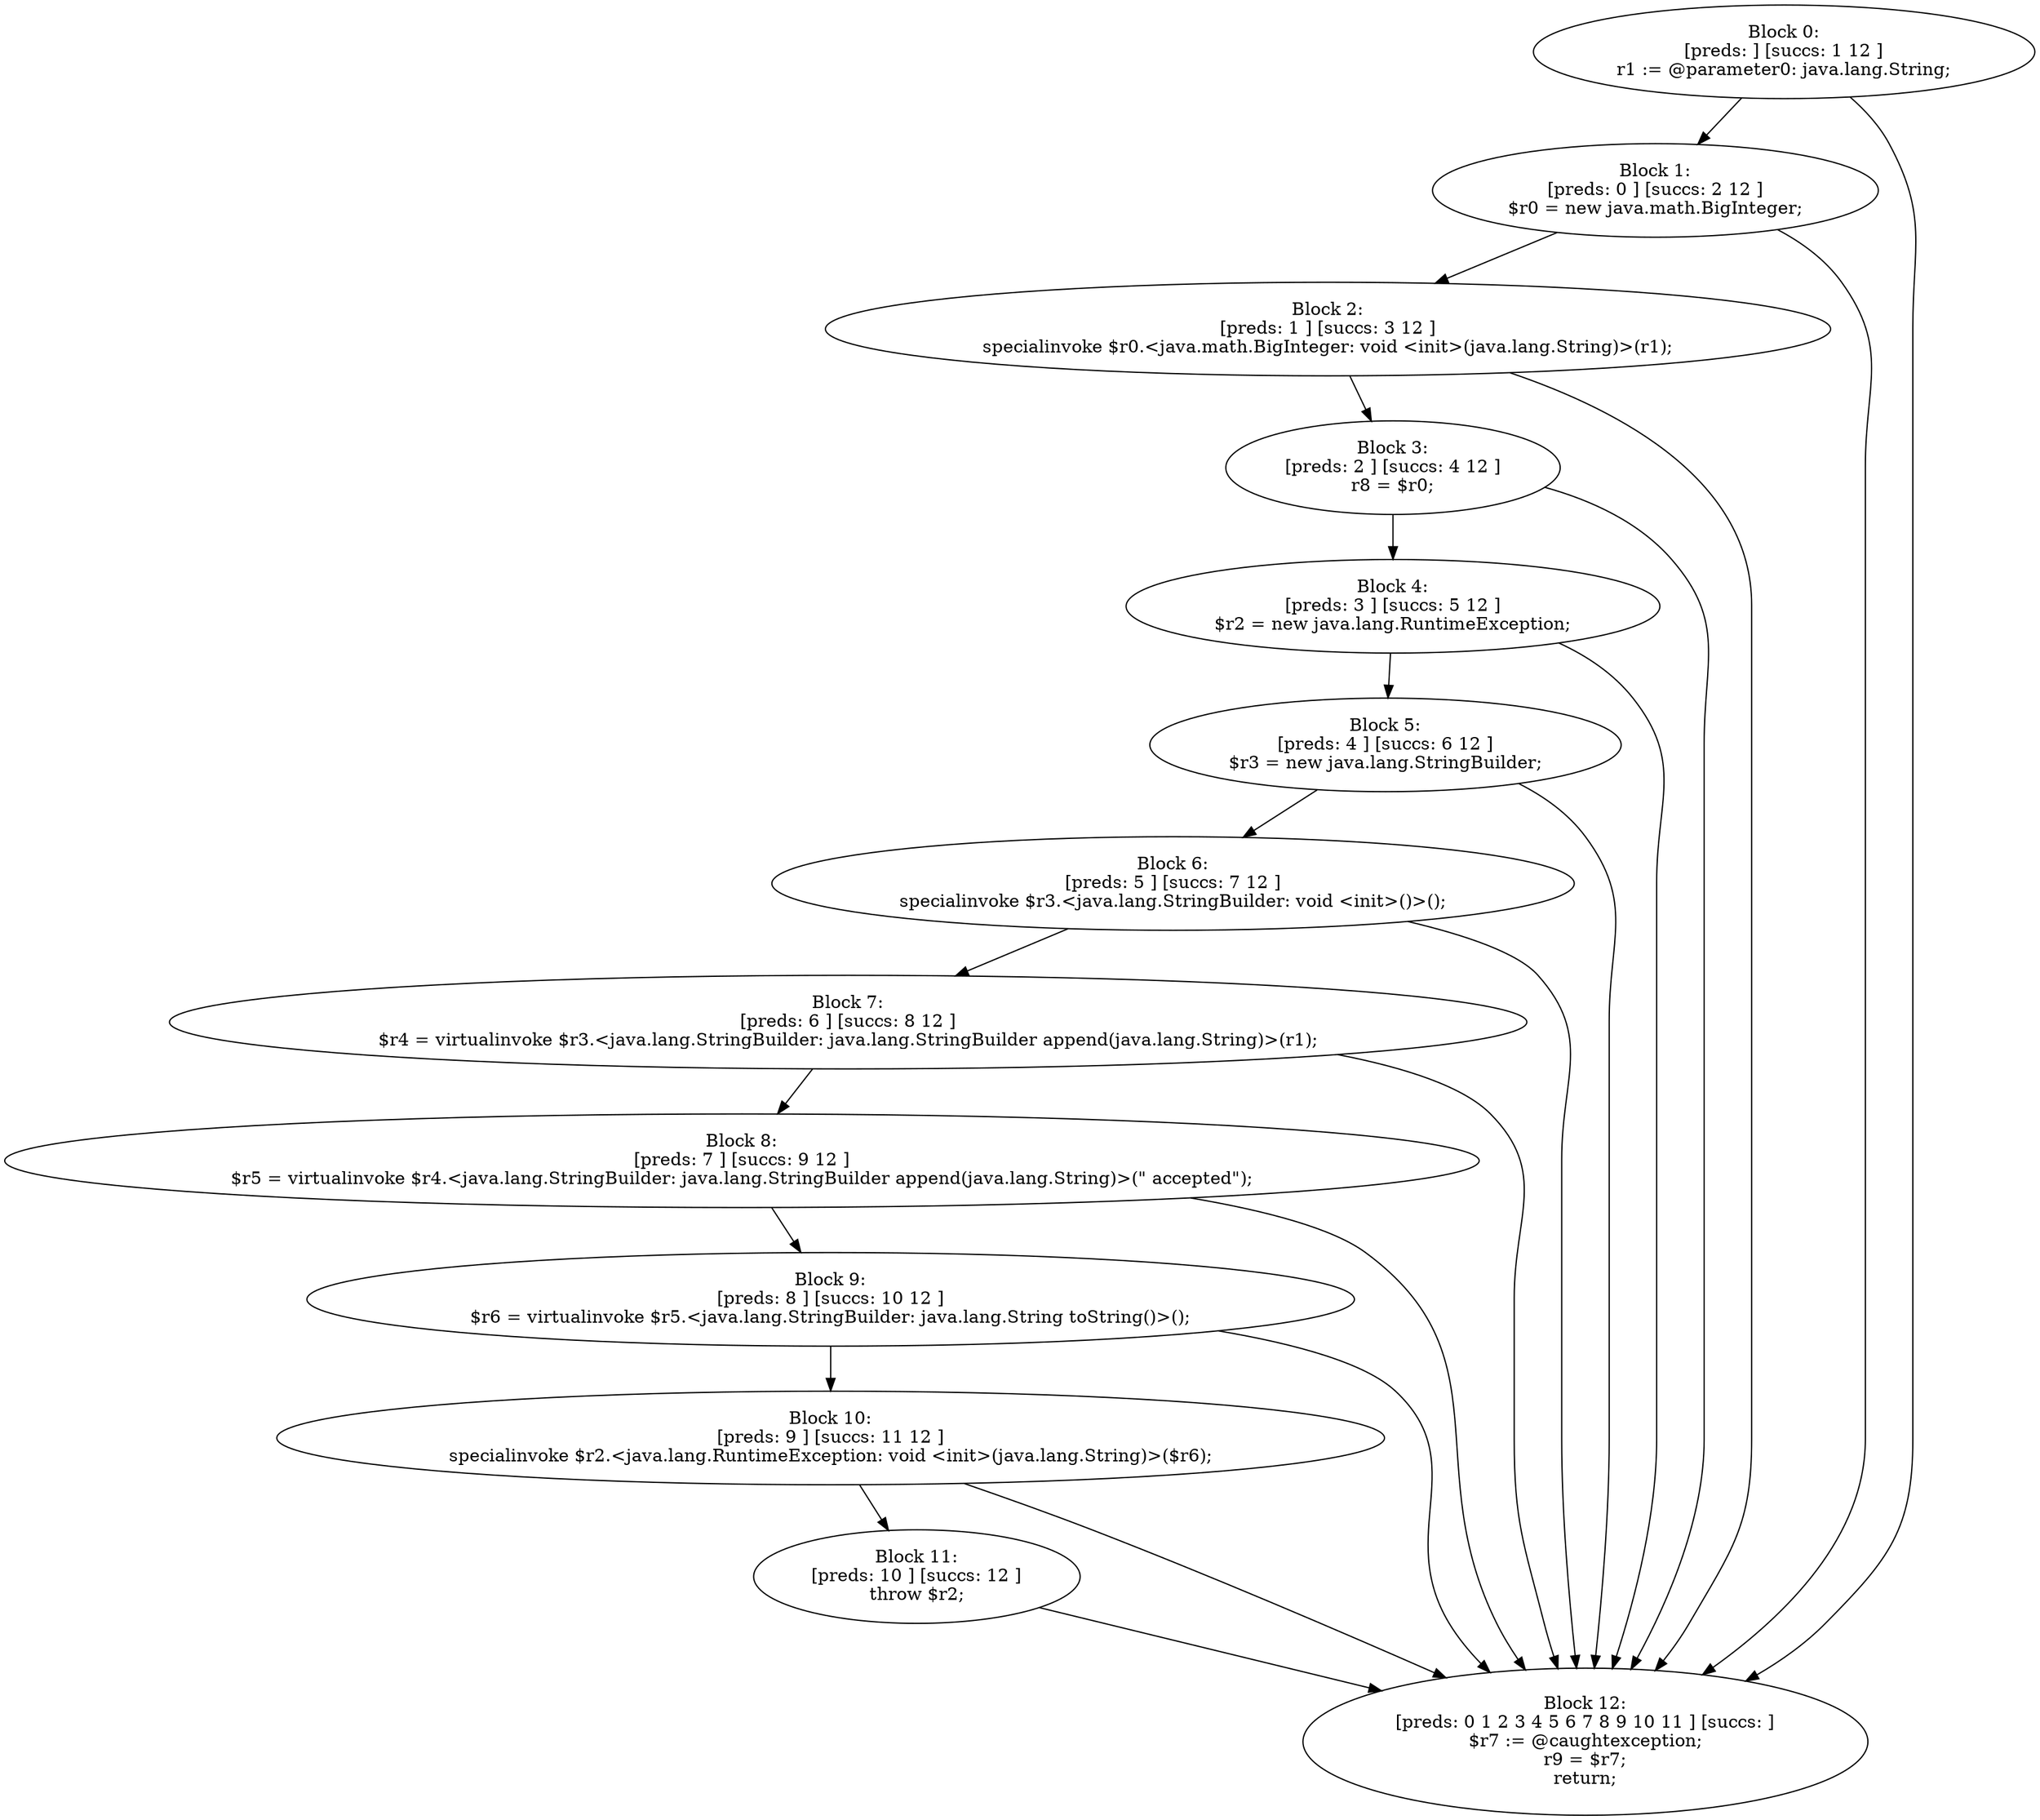 digraph "unitGraph" {
    "Block 0:
[preds: ] [succs: 1 12 ]
r1 := @parameter0: java.lang.String;
"
    "Block 1:
[preds: 0 ] [succs: 2 12 ]
$r0 = new java.math.BigInteger;
"
    "Block 2:
[preds: 1 ] [succs: 3 12 ]
specialinvoke $r0.<java.math.BigInteger: void <init>(java.lang.String)>(r1);
"
    "Block 3:
[preds: 2 ] [succs: 4 12 ]
r8 = $r0;
"
    "Block 4:
[preds: 3 ] [succs: 5 12 ]
$r2 = new java.lang.RuntimeException;
"
    "Block 5:
[preds: 4 ] [succs: 6 12 ]
$r3 = new java.lang.StringBuilder;
"
    "Block 6:
[preds: 5 ] [succs: 7 12 ]
specialinvoke $r3.<java.lang.StringBuilder: void <init>()>();
"
    "Block 7:
[preds: 6 ] [succs: 8 12 ]
$r4 = virtualinvoke $r3.<java.lang.StringBuilder: java.lang.StringBuilder append(java.lang.String)>(r1);
"
    "Block 8:
[preds: 7 ] [succs: 9 12 ]
$r5 = virtualinvoke $r4.<java.lang.StringBuilder: java.lang.StringBuilder append(java.lang.String)>(\" accepted\");
"
    "Block 9:
[preds: 8 ] [succs: 10 12 ]
$r6 = virtualinvoke $r5.<java.lang.StringBuilder: java.lang.String toString()>();
"
    "Block 10:
[preds: 9 ] [succs: 11 12 ]
specialinvoke $r2.<java.lang.RuntimeException: void <init>(java.lang.String)>($r6);
"
    "Block 11:
[preds: 10 ] [succs: 12 ]
throw $r2;
"
    "Block 12:
[preds: 0 1 2 3 4 5 6 7 8 9 10 11 ] [succs: ]
$r7 := @caughtexception;
r9 = $r7;
return;
"
    "Block 0:
[preds: ] [succs: 1 12 ]
r1 := @parameter0: java.lang.String;
"->"Block 1:
[preds: 0 ] [succs: 2 12 ]
$r0 = new java.math.BigInteger;
";
    "Block 0:
[preds: ] [succs: 1 12 ]
r1 := @parameter0: java.lang.String;
"->"Block 12:
[preds: 0 1 2 3 4 5 6 7 8 9 10 11 ] [succs: ]
$r7 := @caughtexception;
r9 = $r7;
return;
";
    "Block 1:
[preds: 0 ] [succs: 2 12 ]
$r0 = new java.math.BigInteger;
"->"Block 2:
[preds: 1 ] [succs: 3 12 ]
specialinvoke $r0.<java.math.BigInteger: void <init>(java.lang.String)>(r1);
";
    "Block 1:
[preds: 0 ] [succs: 2 12 ]
$r0 = new java.math.BigInteger;
"->"Block 12:
[preds: 0 1 2 3 4 5 6 7 8 9 10 11 ] [succs: ]
$r7 := @caughtexception;
r9 = $r7;
return;
";
    "Block 2:
[preds: 1 ] [succs: 3 12 ]
specialinvoke $r0.<java.math.BigInteger: void <init>(java.lang.String)>(r1);
"->"Block 3:
[preds: 2 ] [succs: 4 12 ]
r8 = $r0;
";
    "Block 2:
[preds: 1 ] [succs: 3 12 ]
specialinvoke $r0.<java.math.BigInteger: void <init>(java.lang.String)>(r1);
"->"Block 12:
[preds: 0 1 2 3 4 5 6 7 8 9 10 11 ] [succs: ]
$r7 := @caughtexception;
r9 = $r7;
return;
";
    "Block 3:
[preds: 2 ] [succs: 4 12 ]
r8 = $r0;
"->"Block 4:
[preds: 3 ] [succs: 5 12 ]
$r2 = new java.lang.RuntimeException;
";
    "Block 3:
[preds: 2 ] [succs: 4 12 ]
r8 = $r0;
"->"Block 12:
[preds: 0 1 2 3 4 5 6 7 8 9 10 11 ] [succs: ]
$r7 := @caughtexception;
r9 = $r7;
return;
";
    "Block 4:
[preds: 3 ] [succs: 5 12 ]
$r2 = new java.lang.RuntimeException;
"->"Block 5:
[preds: 4 ] [succs: 6 12 ]
$r3 = new java.lang.StringBuilder;
";
    "Block 4:
[preds: 3 ] [succs: 5 12 ]
$r2 = new java.lang.RuntimeException;
"->"Block 12:
[preds: 0 1 2 3 4 5 6 7 8 9 10 11 ] [succs: ]
$r7 := @caughtexception;
r9 = $r7;
return;
";
    "Block 5:
[preds: 4 ] [succs: 6 12 ]
$r3 = new java.lang.StringBuilder;
"->"Block 6:
[preds: 5 ] [succs: 7 12 ]
specialinvoke $r3.<java.lang.StringBuilder: void <init>()>();
";
    "Block 5:
[preds: 4 ] [succs: 6 12 ]
$r3 = new java.lang.StringBuilder;
"->"Block 12:
[preds: 0 1 2 3 4 5 6 7 8 9 10 11 ] [succs: ]
$r7 := @caughtexception;
r9 = $r7;
return;
";
    "Block 6:
[preds: 5 ] [succs: 7 12 ]
specialinvoke $r3.<java.lang.StringBuilder: void <init>()>();
"->"Block 7:
[preds: 6 ] [succs: 8 12 ]
$r4 = virtualinvoke $r3.<java.lang.StringBuilder: java.lang.StringBuilder append(java.lang.String)>(r1);
";
    "Block 6:
[preds: 5 ] [succs: 7 12 ]
specialinvoke $r3.<java.lang.StringBuilder: void <init>()>();
"->"Block 12:
[preds: 0 1 2 3 4 5 6 7 8 9 10 11 ] [succs: ]
$r7 := @caughtexception;
r9 = $r7;
return;
";
    "Block 7:
[preds: 6 ] [succs: 8 12 ]
$r4 = virtualinvoke $r3.<java.lang.StringBuilder: java.lang.StringBuilder append(java.lang.String)>(r1);
"->"Block 8:
[preds: 7 ] [succs: 9 12 ]
$r5 = virtualinvoke $r4.<java.lang.StringBuilder: java.lang.StringBuilder append(java.lang.String)>(\" accepted\");
";
    "Block 7:
[preds: 6 ] [succs: 8 12 ]
$r4 = virtualinvoke $r3.<java.lang.StringBuilder: java.lang.StringBuilder append(java.lang.String)>(r1);
"->"Block 12:
[preds: 0 1 2 3 4 5 6 7 8 9 10 11 ] [succs: ]
$r7 := @caughtexception;
r9 = $r7;
return;
";
    "Block 8:
[preds: 7 ] [succs: 9 12 ]
$r5 = virtualinvoke $r4.<java.lang.StringBuilder: java.lang.StringBuilder append(java.lang.String)>(\" accepted\");
"->"Block 9:
[preds: 8 ] [succs: 10 12 ]
$r6 = virtualinvoke $r5.<java.lang.StringBuilder: java.lang.String toString()>();
";
    "Block 8:
[preds: 7 ] [succs: 9 12 ]
$r5 = virtualinvoke $r4.<java.lang.StringBuilder: java.lang.StringBuilder append(java.lang.String)>(\" accepted\");
"->"Block 12:
[preds: 0 1 2 3 4 5 6 7 8 9 10 11 ] [succs: ]
$r7 := @caughtexception;
r9 = $r7;
return;
";
    "Block 9:
[preds: 8 ] [succs: 10 12 ]
$r6 = virtualinvoke $r5.<java.lang.StringBuilder: java.lang.String toString()>();
"->"Block 10:
[preds: 9 ] [succs: 11 12 ]
specialinvoke $r2.<java.lang.RuntimeException: void <init>(java.lang.String)>($r6);
";
    "Block 9:
[preds: 8 ] [succs: 10 12 ]
$r6 = virtualinvoke $r5.<java.lang.StringBuilder: java.lang.String toString()>();
"->"Block 12:
[preds: 0 1 2 3 4 5 6 7 8 9 10 11 ] [succs: ]
$r7 := @caughtexception;
r9 = $r7;
return;
";
    "Block 10:
[preds: 9 ] [succs: 11 12 ]
specialinvoke $r2.<java.lang.RuntimeException: void <init>(java.lang.String)>($r6);
"->"Block 11:
[preds: 10 ] [succs: 12 ]
throw $r2;
";
    "Block 10:
[preds: 9 ] [succs: 11 12 ]
specialinvoke $r2.<java.lang.RuntimeException: void <init>(java.lang.String)>($r6);
"->"Block 12:
[preds: 0 1 2 3 4 5 6 7 8 9 10 11 ] [succs: ]
$r7 := @caughtexception;
r9 = $r7;
return;
";
    "Block 11:
[preds: 10 ] [succs: 12 ]
throw $r2;
"->"Block 12:
[preds: 0 1 2 3 4 5 6 7 8 9 10 11 ] [succs: ]
$r7 := @caughtexception;
r9 = $r7;
return;
";
}
